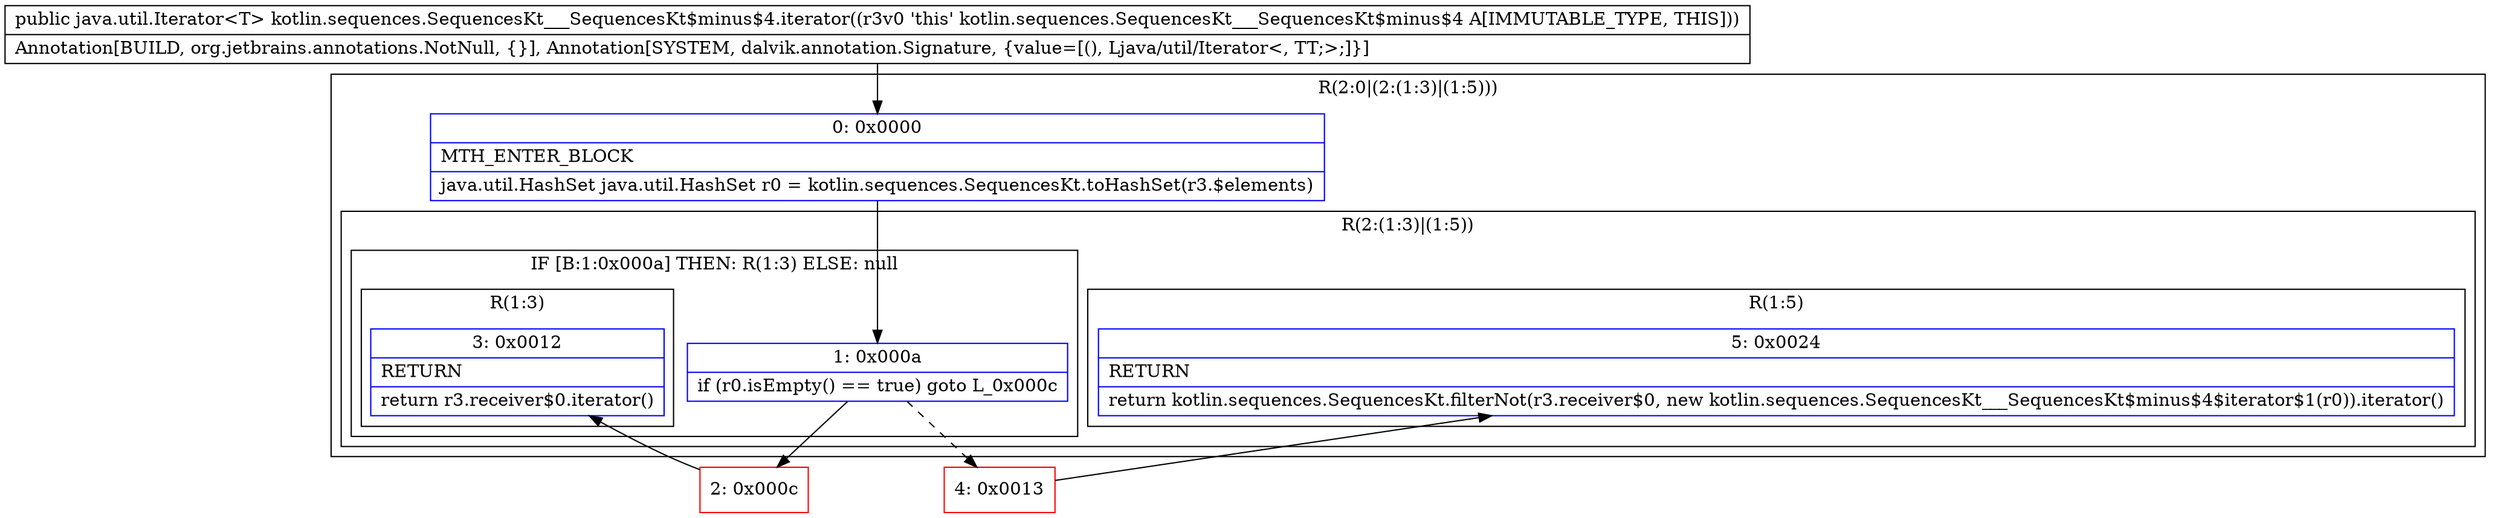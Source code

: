 digraph "CFG forkotlin.sequences.SequencesKt___SequencesKt$minus$4.iterator()Ljava\/util\/Iterator;" {
subgraph cluster_Region_501090407 {
label = "R(2:0|(2:(1:3)|(1:5)))";
node [shape=record,color=blue];
Node_0 [shape=record,label="{0\:\ 0x0000|MTH_ENTER_BLOCK\l|java.util.HashSet java.util.HashSet r0 = kotlin.sequences.SequencesKt.toHashSet(r3.$elements)\l}"];
subgraph cluster_Region_707185929 {
label = "R(2:(1:3)|(1:5))";
node [shape=record,color=blue];
subgraph cluster_IfRegion_1905998130 {
label = "IF [B:1:0x000a] THEN: R(1:3) ELSE: null";
node [shape=record,color=blue];
Node_1 [shape=record,label="{1\:\ 0x000a|if (r0.isEmpty() == true) goto L_0x000c\l}"];
subgraph cluster_Region_47985622 {
label = "R(1:3)";
node [shape=record,color=blue];
Node_3 [shape=record,label="{3\:\ 0x0012|RETURN\l|return r3.receiver$0.iterator()\l}"];
}
}
subgraph cluster_Region_2043568519 {
label = "R(1:5)";
node [shape=record,color=blue];
Node_5 [shape=record,label="{5\:\ 0x0024|RETURN\l|return kotlin.sequences.SequencesKt.filterNot(r3.receiver$0, new kotlin.sequences.SequencesKt___SequencesKt$minus$4$iterator$1(r0)).iterator()\l}"];
}
}
}
Node_2 [shape=record,color=red,label="{2\:\ 0x000c}"];
Node_4 [shape=record,color=red,label="{4\:\ 0x0013}"];
MethodNode[shape=record,label="{public java.util.Iterator\<T\> kotlin.sequences.SequencesKt___SequencesKt$minus$4.iterator((r3v0 'this' kotlin.sequences.SequencesKt___SequencesKt$minus$4 A[IMMUTABLE_TYPE, THIS]))  | Annotation[BUILD, org.jetbrains.annotations.NotNull, \{\}], Annotation[SYSTEM, dalvik.annotation.Signature, \{value=[(), Ljava\/util\/Iterator\<, TT;\>;]\}]\l}"];
MethodNode -> Node_0;
Node_0 -> Node_1;
Node_1 -> Node_2;
Node_1 -> Node_4[style=dashed];
Node_2 -> Node_3;
Node_4 -> Node_5;
}


